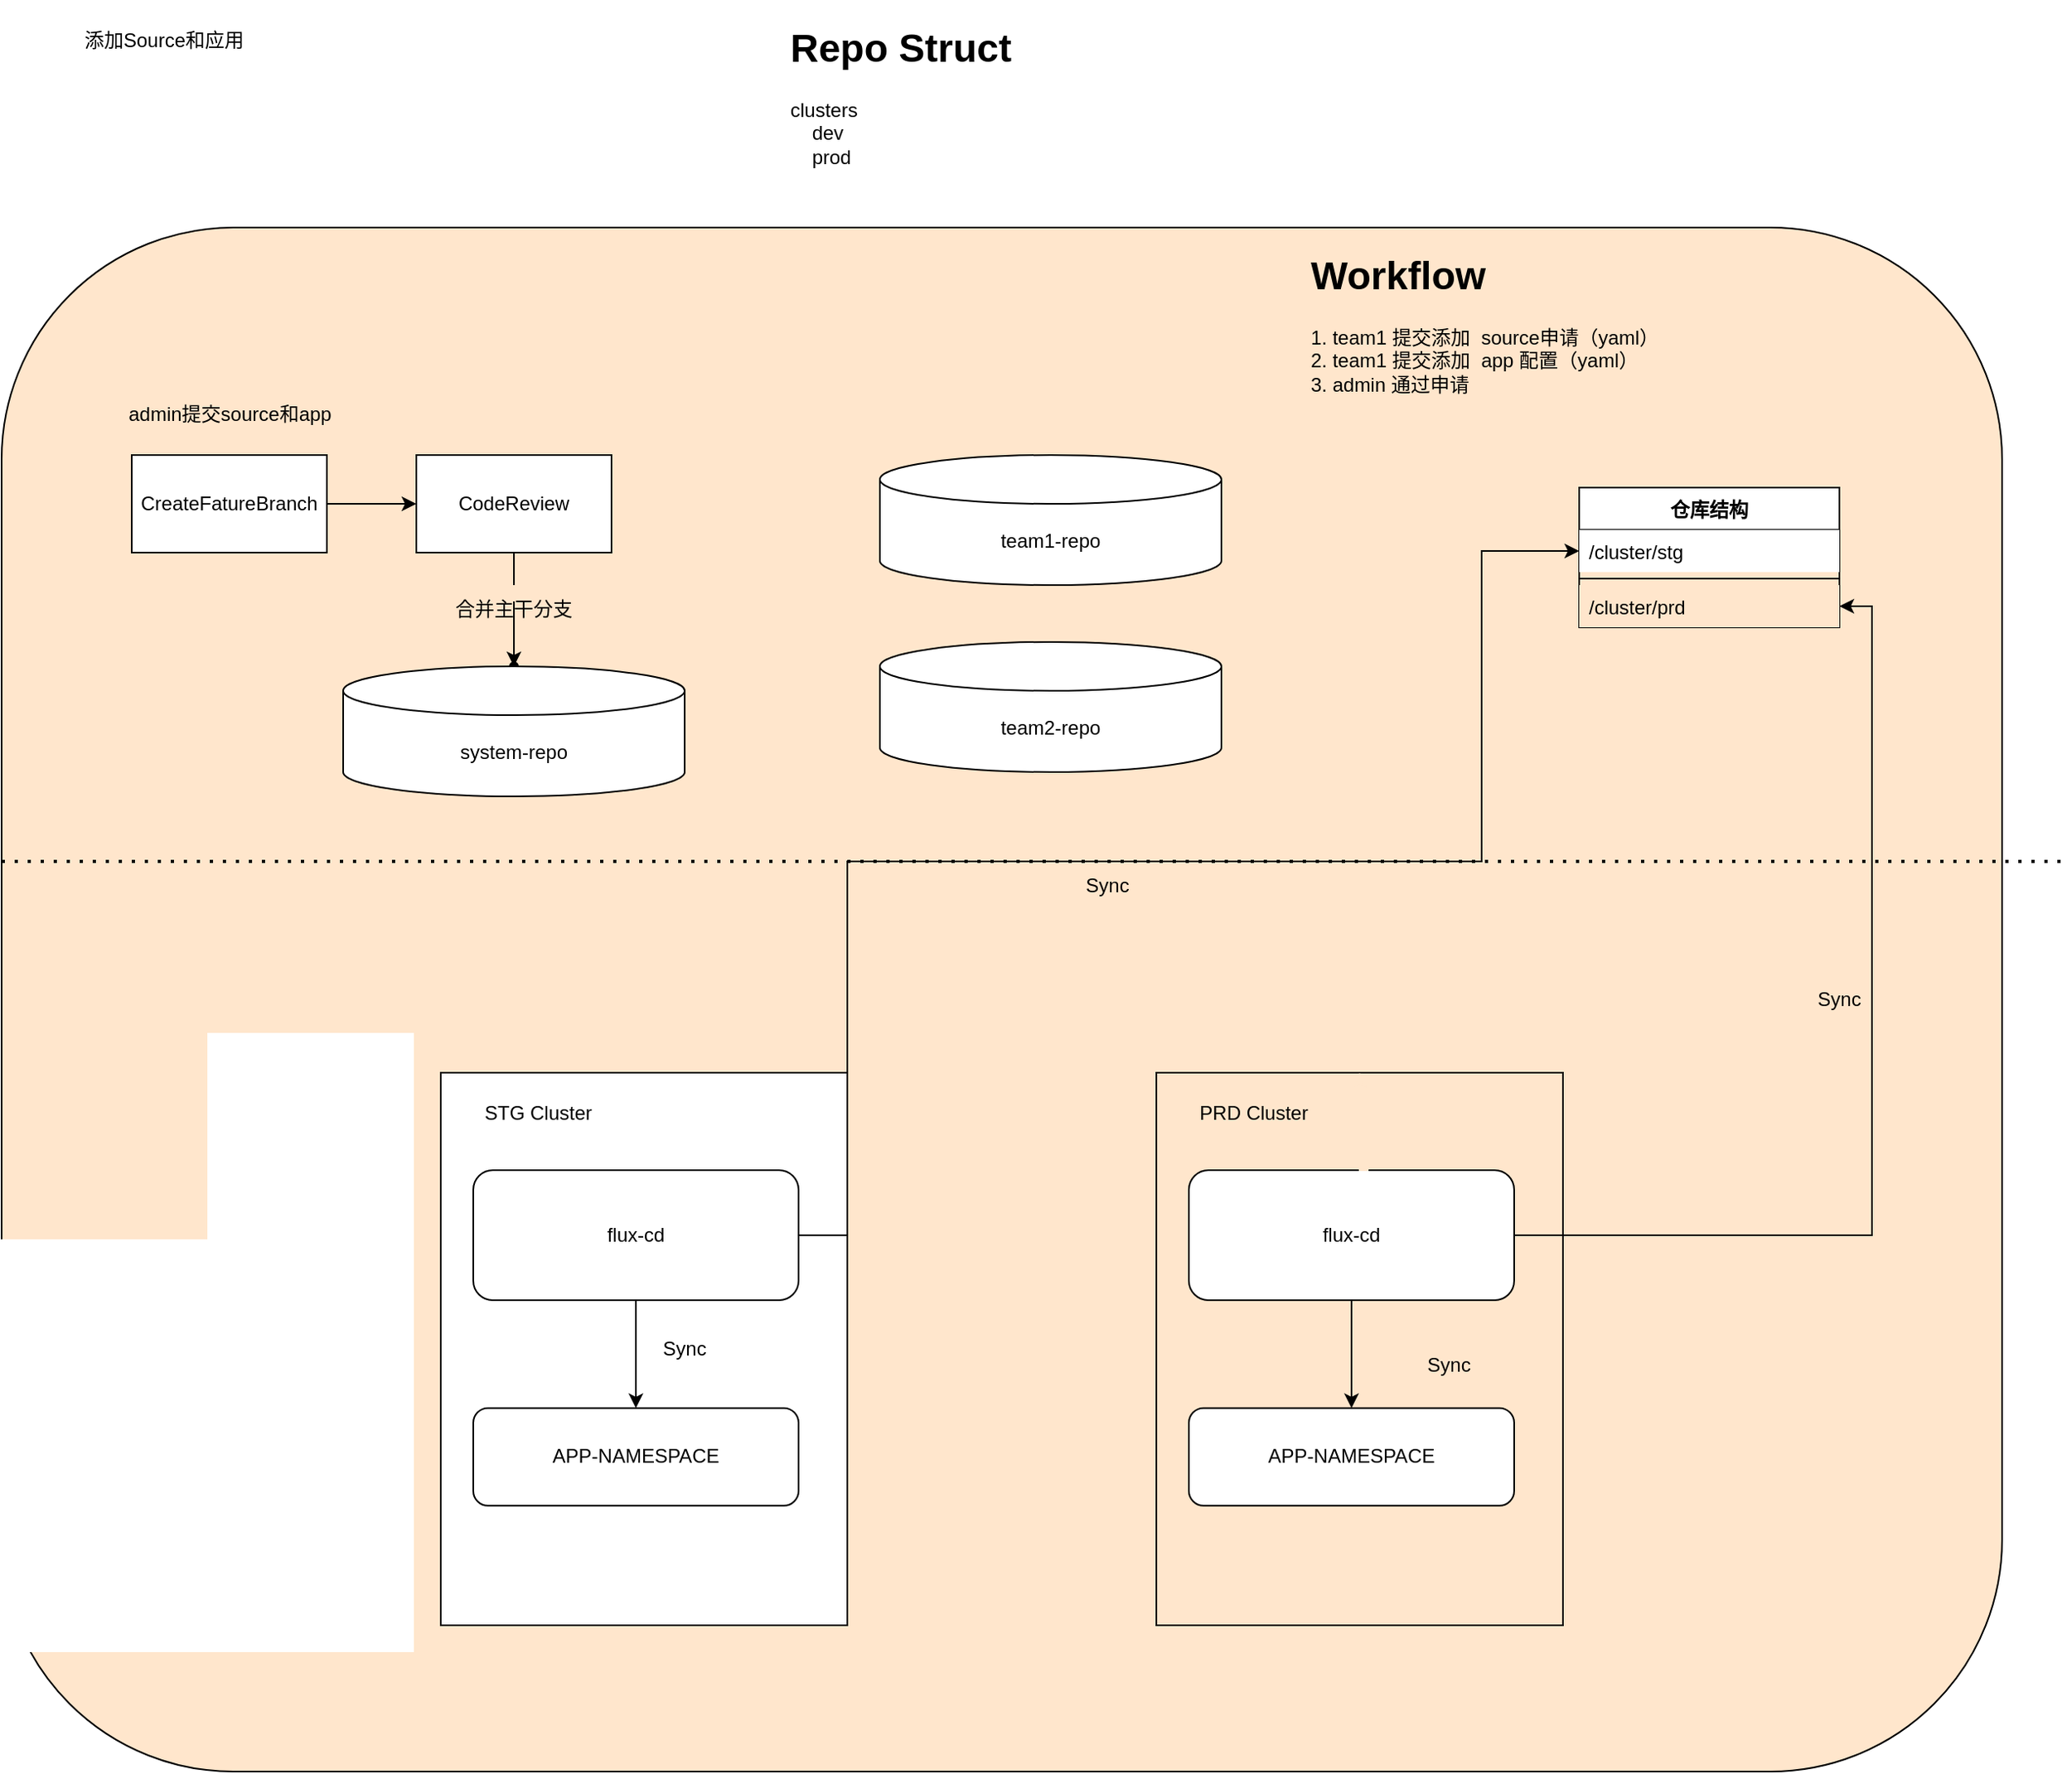 <mxfile version="20.6.2" type="github">
  <diagram id="FlEVMTcykvZEplzDDiew" name="第 1 页">
    <mxGraphModel dx="1628" dy="1085" grid="1" gridSize="10" guides="1" tooltips="1" connect="1" arrows="1" fold="1" page="1" pageScale="1" pageWidth="827" pageHeight="1169" math="0" shadow="0">
      <root>
        <mxCell id="0" />
        <mxCell id="1" parent="0" />
        <mxCell id="IXQHx_-6iFEGsJmSyqKf-52" value="" style="rounded=1;whiteSpace=wrap;html=1;fillColor=#FFE6CC;" vertex="1" parent="1">
          <mxGeometry x="40" y="160" width="1230" height="950" as="geometry" />
        </mxCell>
        <mxCell id="IXQHx_-6iFEGsJmSyqKf-31" value="" style="rounded=0;whiteSpace=wrap;html=1;" vertex="1" parent="1">
          <mxGeometry x="310" y="680" width="250" height="340" as="geometry" />
        </mxCell>
        <mxCell id="IXQHx_-6iFEGsJmSyqKf-2" value="添加Source和应用" style="text;html=1;strokeColor=none;fillColor=none;align=center;verticalAlign=middle;whiteSpace=wrap;rounded=0;" vertex="1" parent="1">
          <mxGeometry x="50" y="30" width="180" height="30" as="geometry" />
        </mxCell>
        <mxCell id="IXQHx_-6iFEGsJmSyqKf-7" value="" style="edgeStyle=orthogonalEdgeStyle;rounded=0;orthogonalLoop=1;jettySize=auto;html=1;" edge="1" parent="1" source="IXQHx_-6iFEGsJmSyqKf-5" target="IXQHx_-6iFEGsJmSyqKf-6">
          <mxGeometry relative="1" as="geometry" />
        </mxCell>
        <mxCell id="IXQHx_-6iFEGsJmSyqKf-5" value="CreateFatureBranch" style="rounded=0;whiteSpace=wrap;html=1;" vertex="1" parent="1">
          <mxGeometry x="120" y="300" width="120" height="60" as="geometry" />
        </mxCell>
        <mxCell id="IXQHx_-6iFEGsJmSyqKf-9" value="" style="edgeStyle=orthogonalEdgeStyle;rounded=0;orthogonalLoop=1;jettySize=auto;html=1;startArrow=none;" edge="1" parent="1" source="IXQHx_-6iFEGsJmSyqKf-11" target="IXQHx_-6iFEGsJmSyqKf-8">
          <mxGeometry relative="1" as="geometry" />
        </mxCell>
        <mxCell id="IXQHx_-6iFEGsJmSyqKf-6" value="CodeReview" style="rounded=0;whiteSpace=wrap;html=1;" vertex="1" parent="1">
          <mxGeometry x="295" y="300" width="120" height="60" as="geometry" />
        </mxCell>
        <mxCell id="IXQHx_-6iFEGsJmSyqKf-8" value="" style="shape=waypoint;sketch=0;size=6;pointerEvents=1;points=[];fillColor=default;resizable=0;rotatable=0;perimeter=centerPerimeter;snapToPoint=1;rounded=0;" vertex="1" parent="1">
          <mxGeometry x="335" y="410" width="40" height="40" as="geometry" />
        </mxCell>
        <mxCell id="IXQHx_-6iFEGsJmSyqKf-10" value="admin提交source和app" style="text;html=1;strokeColor=none;fillColor=none;align=center;verticalAlign=middle;whiteSpace=wrap;rounded=0;" vertex="1" parent="1">
          <mxGeometry x="102.5" y="260" width="155" height="30" as="geometry" />
        </mxCell>
        <mxCell id="IXQHx_-6iFEGsJmSyqKf-12" value="&lt;h1&gt;Repo Struct&lt;/h1&gt;&lt;div&gt;clusters&lt;/div&gt;&lt;div&gt;&amp;nbsp; &amp;nbsp; dev&lt;/div&gt;&lt;div&gt;&amp;nbsp; &amp;nbsp; prod&lt;/div&gt;" style="text;html=1;strokeColor=none;fillColor=none;spacing=5;spacingTop=-20;whiteSpace=wrap;overflow=hidden;rounded=0;" vertex="1" parent="1">
          <mxGeometry x="520" y="30" width="190" height="120" as="geometry" />
        </mxCell>
        <mxCell id="IXQHx_-6iFEGsJmSyqKf-13" value="system-repo" style="shape=cylinder3;whiteSpace=wrap;html=1;boundedLbl=1;backgroundOutline=1;size=15;" vertex="1" parent="1">
          <mxGeometry x="250" y="430" width="210" height="80" as="geometry" />
        </mxCell>
        <mxCell id="IXQHx_-6iFEGsJmSyqKf-14" value="team1-repo" style="shape=cylinder3;whiteSpace=wrap;html=1;boundedLbl=1;backgroundOutline=1;size=15;" vertex="1" parent="1">
          <mxGeometry x="580" y="300" width="210" height="80" as="geometry" />
        </mxCell>
        <mxCell id="IXQHx_-6iFEGsJmSyqKf-15" value="team2-repo" style="shape=cylinder3;whiteSpace=wrap;html=1;boundedLbl=1;backgroundOutline=1;size=15;" vertex="1" parent="1">
          <mxGeometry x="580" y="415" width="210" height="80" as="geometry" />
        </mxCell>
        <mxCell id="IXQHx_-6iFEGsJmSyqKf-16" value="&lt;h1&gt;Workflow&lt;/h1&gt;&lt;div&gt;1. team1 提交添加&amp;nbsp; source申请（yaml）&lt;/div&gt;&lt;div&gt;2. team1 提交添加&amp;nbsp; app 配置（yaml）&lt;/div&gt;&lt;div&gt;3. admin 通过申请&lt;/div&gt;" style="text;html=1;strokeColor=none;fillColor=none;spacing=5;spacingTop=-20;whiteSpace=wrap;overflow=hidden;rounded=0;" vertex="1" parent="1">
          <mxGeometry x="840" y="170" width="360" height="110" as="geometry" />
        </mxCell>
        <mxCell id="IXQHx_-6iFEGsJmSyqKf-21" value="仓库结构" style="swimlane;fontStyle=1;align=center;verticalAlign=top;childLayout=stackLayout;horizontal=1;startSize=26;horizontalStack=0;resizeParent=1;resizeParentMax=0;resizeLast=0;collapsible=1;marginBottom=0;" vertex="1" parent="1">
          <mxGeometry x="1010" y="320" width="160" height="86" as="geometry">
            <mxRectangle x="480" y="230" width="90" height="30" as="alternateBounds" />
          </mxGeometry>
        </mxCell>
        <mxCell id="IXQHx_-6iFEGsJmSyqKf-22" value="/cluster/stg" style="text;strokeColor=none;fillColor=#FFFFFF;align=left;verticalAlign=top;spacingLeft=4;spacingRight=4;overflow=hidden;rotatable=0;points=[[0,0.5],[1,0.5]];portConstraint=eastwest;" vertex="1" parent="IXQHx_-6iFEGsJmSyqKf-21">
          <mxGeometry y="26" width="160" height="26" as="geometry" />
        </mxCell>
        <mxCell id="IXQHx_-6iFEGsJmSyqKf-23" value="" style="line;strokeWidth=1;fillColor=none;align=left;verticalAlign=middle;spacingTop=-1;spacingLeft=3;spacingRight=3;rotatable=0;labelPosition=right;points=[];portConstraint=eastwest;strokeColor=inherit;" vertex="1" parent="IXQHx_-6iFEGsJmSyqKf-21">
          <mxGeometry y="52" width="160" height="8" as="geometry" />
        </mxCell>
        <mxCell id="IXQHx_-6iFEGsJmSyqKf-24" value="/cluster/prd" style="text;strokeColor=none;fillColor=#FFE6CC;align=left;verticalAlign=top;spacingLeft=4;spacingRight=4;overflow=hidden;rotatable=0;points=[[0,0.5],[1,0.5]];portConstraint=eastwest;" vertex="1" parent="IXQHx_-6iFEGsJmSyqKf-21">
          <mxGeometry y="60" width="160" height="26" as="geometry" />
        </mxCell>
        <mxCell id="IXQHx_-6iFEGsJmSyqKf-27" value="" style="endArrow=none;dashed=1;html=1;dashPattern=1 3;strokeWidth=2;rounded=0;" edge="1" parent="1">
          <mxGeometry width="50" height="50" relative="1" as="geometry">
            <mxPoint x="40" y="550" as="sourcePoint" />
            <mxPoint x="1310" y="550" as="targetPoint" />
          </mxGeometry>
        </mxCell>
        <mxCell id="IXQHx_-6iFEGsJmSyqKf-11" value="合并主干分支" style="text;html=1;strokeColor=none;fillColor=none;align=center;verticalAlign=middle;whiteSpace=wrap;rounded=0;" vertex="1" parent="1">
          <mxGeometry x="300" y="380" width="110" height="30" as="geometry" />
        </mxCell>
        <mxCell id="IXQHx_-6iFEGsJmSyqKf-28" value="" style="edgeStyle=orthogonalEdgeStyle;rounded=0;orthogonalLoop=1;jettySize=auto;html=1;endArrow=none;" edge="1" parent="1" source="IXQHx_-6iFEGsJmSyqKf-6" target="IXQHx_-6iFEGsJmSyqKf-11">
          <mxGeometry relative="1" as="geometry">
            <mxPoint x="355" y="360" as="sourcePoint" />
            <mxPoint x="355" y="430" as="targetPoint" />
          </mxGeometry>
        </mxCell>
        <mxCell id="IXQHx_-6iFEGsJmSyqKf-29" value="" style="shape=image;imageAspect=0;aspect=fixed;verticalLabelPosition=bottom;verticalAlign=top;image=https://tse2-mm.cn.bing.net/th/id/OIP-C.tlmpbjg9rMd1KLp4VFsF-AAAAA?pid=ImgDet&amp;rs=1;" vertex="1" parent="1">
          <mxGeometry x="110" y="758.6" width="120" height="116.4" as="geometry" />
        </mxCell>
        <mxCell id="IXQHx_-6iFEGsJmSyqKf-33" style="edgeStyle=orthogonalEdgeStyle;rounded=0;orthogonalLoop=1;jettySize=auto;html=1;exitX=1;exitY=0.5;exitDx=0;exitDy=0;entryX=0;entryY=0.5;entryDx=0;entryDy=0;" edge="1" parent="1" source="IXQHx_-6iFEGsJmSyqKf-30" target="IXQHx_-6iFEGsJmSyqKf-22">
          <mxGeometry relative="1" as="geometry">
            <Array as="points">
              <mxPoint x="560" y="780" />
              <mxPoint x="560" y="550" />
              <mxPoint x="950" y="550" />
              <mxPoint x="950" y="359" />
            </Array>
          </mxGeometry>
        </mxCell>
        <mxCell id="IXQHx_-6iFEGsJmSyqKf-38" style="edgeStyle=orthogonalEdgeStyle;rounded=0;orthogonalLoop=1;jettySize=auto;html=1;exitX=0.5;exitY=1;exitDx=0;exitDy=0;entryX=0.5;entryY=0;entryDx=0;entryDy=0;" edge="1" parent="1" source="IXQHx_-6iFEGsJmSyqKf-30" target="IXQHx_-6iFEGsJmSyqKf-37">
          <mxGeometry relative="1" as="geometry" />
        </mxCell>
        <mxCell id="IXQHx_-6iFEGsJmSyqKf-30" value="flux-cd" style="rounded=1;whiteSpace=wrap;html=1;" vertex="1" parent="1">
          <mxGeometry x="330" y="740" width="200" height="80" as="geometry" />
        </mxCell>
        <mxCell id="IXQHx_-6iFEGsJmSyqKf-32" value="STG Cluster" style="text;html=1;strokeColor=none;fillColor=none;align=center;verticalAlign=middle;whiteSpace=wrap;rounded=0;" vertex="1" parent="1">
          <mxGeometry x="320" y="690" width="100" height="30" as="geometry" />
        </mxCell>
        <mxCell id="IXQHx_-6iFEGsJmSyqKf-34" value="" style="shape=image;imageAspect=0;aspect=fixed;verticalLabelPosition=bottom;verticalAlign=top;image=https://ts1.cn.mm.bing.net/th/id/R-C.aaecf4096bac1f7417ae9d95ee25839f?rik=o32PfqetNfu8dA&amp;pid=ImgRaw&amp;r=0;" vertex="1" parent="1">
          <mxGeometry x="349.47" y="745" width="161.06" height="70" as="geometry" />
        </mxCell>
        <mxCell id="IXQHx_-6iFEGsJmSyqKf-37" value="APP-NAMESPACE" style="rounded=1;whiteSpace=wrap;html=1;" vertex="1" parent="1">
          <mxGeometry x="330" y="886.4" width="200" height="60" as="geometry" />
        </mxCell>
        <mxCell id="IXQHx_-6iFEGsJmSyqKf-39" value="" style="rounded=0;whiteSpace=wrap;html=1;fillColor=#FFE6CC;" vertex="1" parent="1">
          <mxGeometry x="750" y="680" width="250" height="340" as="geometry" />
        </mxCell>
        <mxCell id="IXQHx_-6iFEGsJmSyqKf-40" style="edgeStyle=orthogonalEdgeStyle;rounded=0;orthogonalLoop=1;jettySize=auto;html=1;exitX=0.5;exitY=1;exitDx=0;exitDy=0;entryX=0.5;entryY=0;entryDx=0;entryDy=0;" edge="1" parent="1" source="IXQHx_-6iFEGsJmSyqKf-41" target="IXQHx_-6iFEGsJmSyqKf-44">
          <mxGeometry relative="1" as="geometry" />
        </mxCell>
        <mxCell id="IXQHx_-6iFEGsJmSyqKf-45" style="edgeStyle=orthogonalEdgeStyle;rounded=0;orthogonalLoop=1;jettySize=auto;html=1;exitX=1;exitY=0.5;exitDx=0;exitDy=0;entryX=1;entryY=0.5;entryDx=0;entryDy=0;" edge="1" parent="1" source="IXQHx_-6iFEGsJmSyqKf-41" target="IXQHx_-6iFEGsJmSyqKf-24">
          <mxGeometry relative="1" as="geometry" />
        </mxCell>
        <mxCell id="IXQHx_-6iFEGsJmSyqKf-41" value="flux-cd" style="rounded=1;whiteSpace=wrap;html=1;" vertex="1" parent="1">
          <mxGeometry x="770" y="740" width="200" height="80" as="geometry" />
        </mxCell>
        <mxCell id="IXQHx_-6iFEGsJmSyqKf-46" style="edgeStyle=orthogonalEdgeStyle;rounded=0;orthogonalLoop=1;jettySize=auto;html=1;exitX=1;exitY=0.5;exitDx=0;exitDy=0;strokeColor=#FFE6CC;" edge="1" parent="1" source="IXQHx_-6iFEGsJmSyqKf-42" target="IXQHx_-6iFEGsJmSyqKf-39">
          <mxGeometry relative="1" as="geometry" />
        </mxCell>
        <mxCell id="IXQHx_-6iFEGsJmSyqKf-42" value="PRD Cluster" style="text;html=1;strokeColor=none;fillColor=none;align=center;verticalAlign=middle;whiteSpace=wrap;rounded=0;" vertex="1" parent="1">
          <mxGeometry x="760" y="690" width="100" height="30" as="geometry" />
        </mxCell>
        <mxCell id="IXQHx_-6iFEGsJmSyqKf-43" value="" style="shape=image;imageAspect=0;aspect=fixed;verticalLabelPosition=bottom;verticalAlign=top;image=https://ts1.cn.mm.bing.net/th/id/R-C.aaecf4096bac1f7417ae9d95ee25839f?rik=o32PfqetNfu8dA&amp;pid=ImgRaw&amp;r=0;" vertex="1" parent="1">
          <mxGeometry x="789.47" y="745" width="161.06" height="70" as="geometry" />
        </mxCell>
        <mxCell id="IXQHx_-6iFEGsJmSyqKf-44" value="APP-NAMESPACE" style="rounded=1;whiteSpace=wrap;html=1;" vertex="1" parent="1">
          <mxGeometry x="770" y="886.4" width="200" height="60" as="geometry" />
        </mxCell>
        <mxCell id="IXQHx_-6iFEGsJmSyqKf-47" value="Sync" style="text;html=1;strokeColor=none;fillColor=none;align=center;verticalAlign=middle;whiteSpace=wrap;rounded=0;" vertex="1" parent="1">
          <mxGeometry x="690" y="550" width="60" height="30" as="geometry" />
        </mxCell>
        <mxCell id="IXQHx_-6iFEGsJmSyqKf-48" value="Sync" style="text;html=1;strokeColor=none;fillColor=none;align=center;verticalAlign=middle;whiteSpace=wrap;rounded=0;" vertex="1" parent="1">
          <mxGeometry x="1140" y="620" width="60" height="30" as="geometry" />
        </mxCell>
        <mxCell id="IXQHx_-6iFEGsJmSyqKf-49" value="Sync" style="text;html=1;strokeColor=none;fillColor=none;align=center;verticalAlign=middle;whiteSpace=wrap;rounded=0;" vertex="1" parent="1">
          <mxGeometry x="430" y="835" width="60" height="30" as="geometry" />
        </mxCell>
        <mxCell id="IXQHx_-6iFEGsJmSyqKf-50" value="Sync" style="text;html=1;strokeColor=none;fillColor=none;align=center;verticalAlign=middle;whiteSpace=wrap;rounded=0;" vertex="1" parent="1">
          <mxGeometry x="900" y="845" width="60" height="30" as="geometry" />
        </mxCell>
      </root>
    </mxGraphModel>
  </diagram>
</mxfile>

